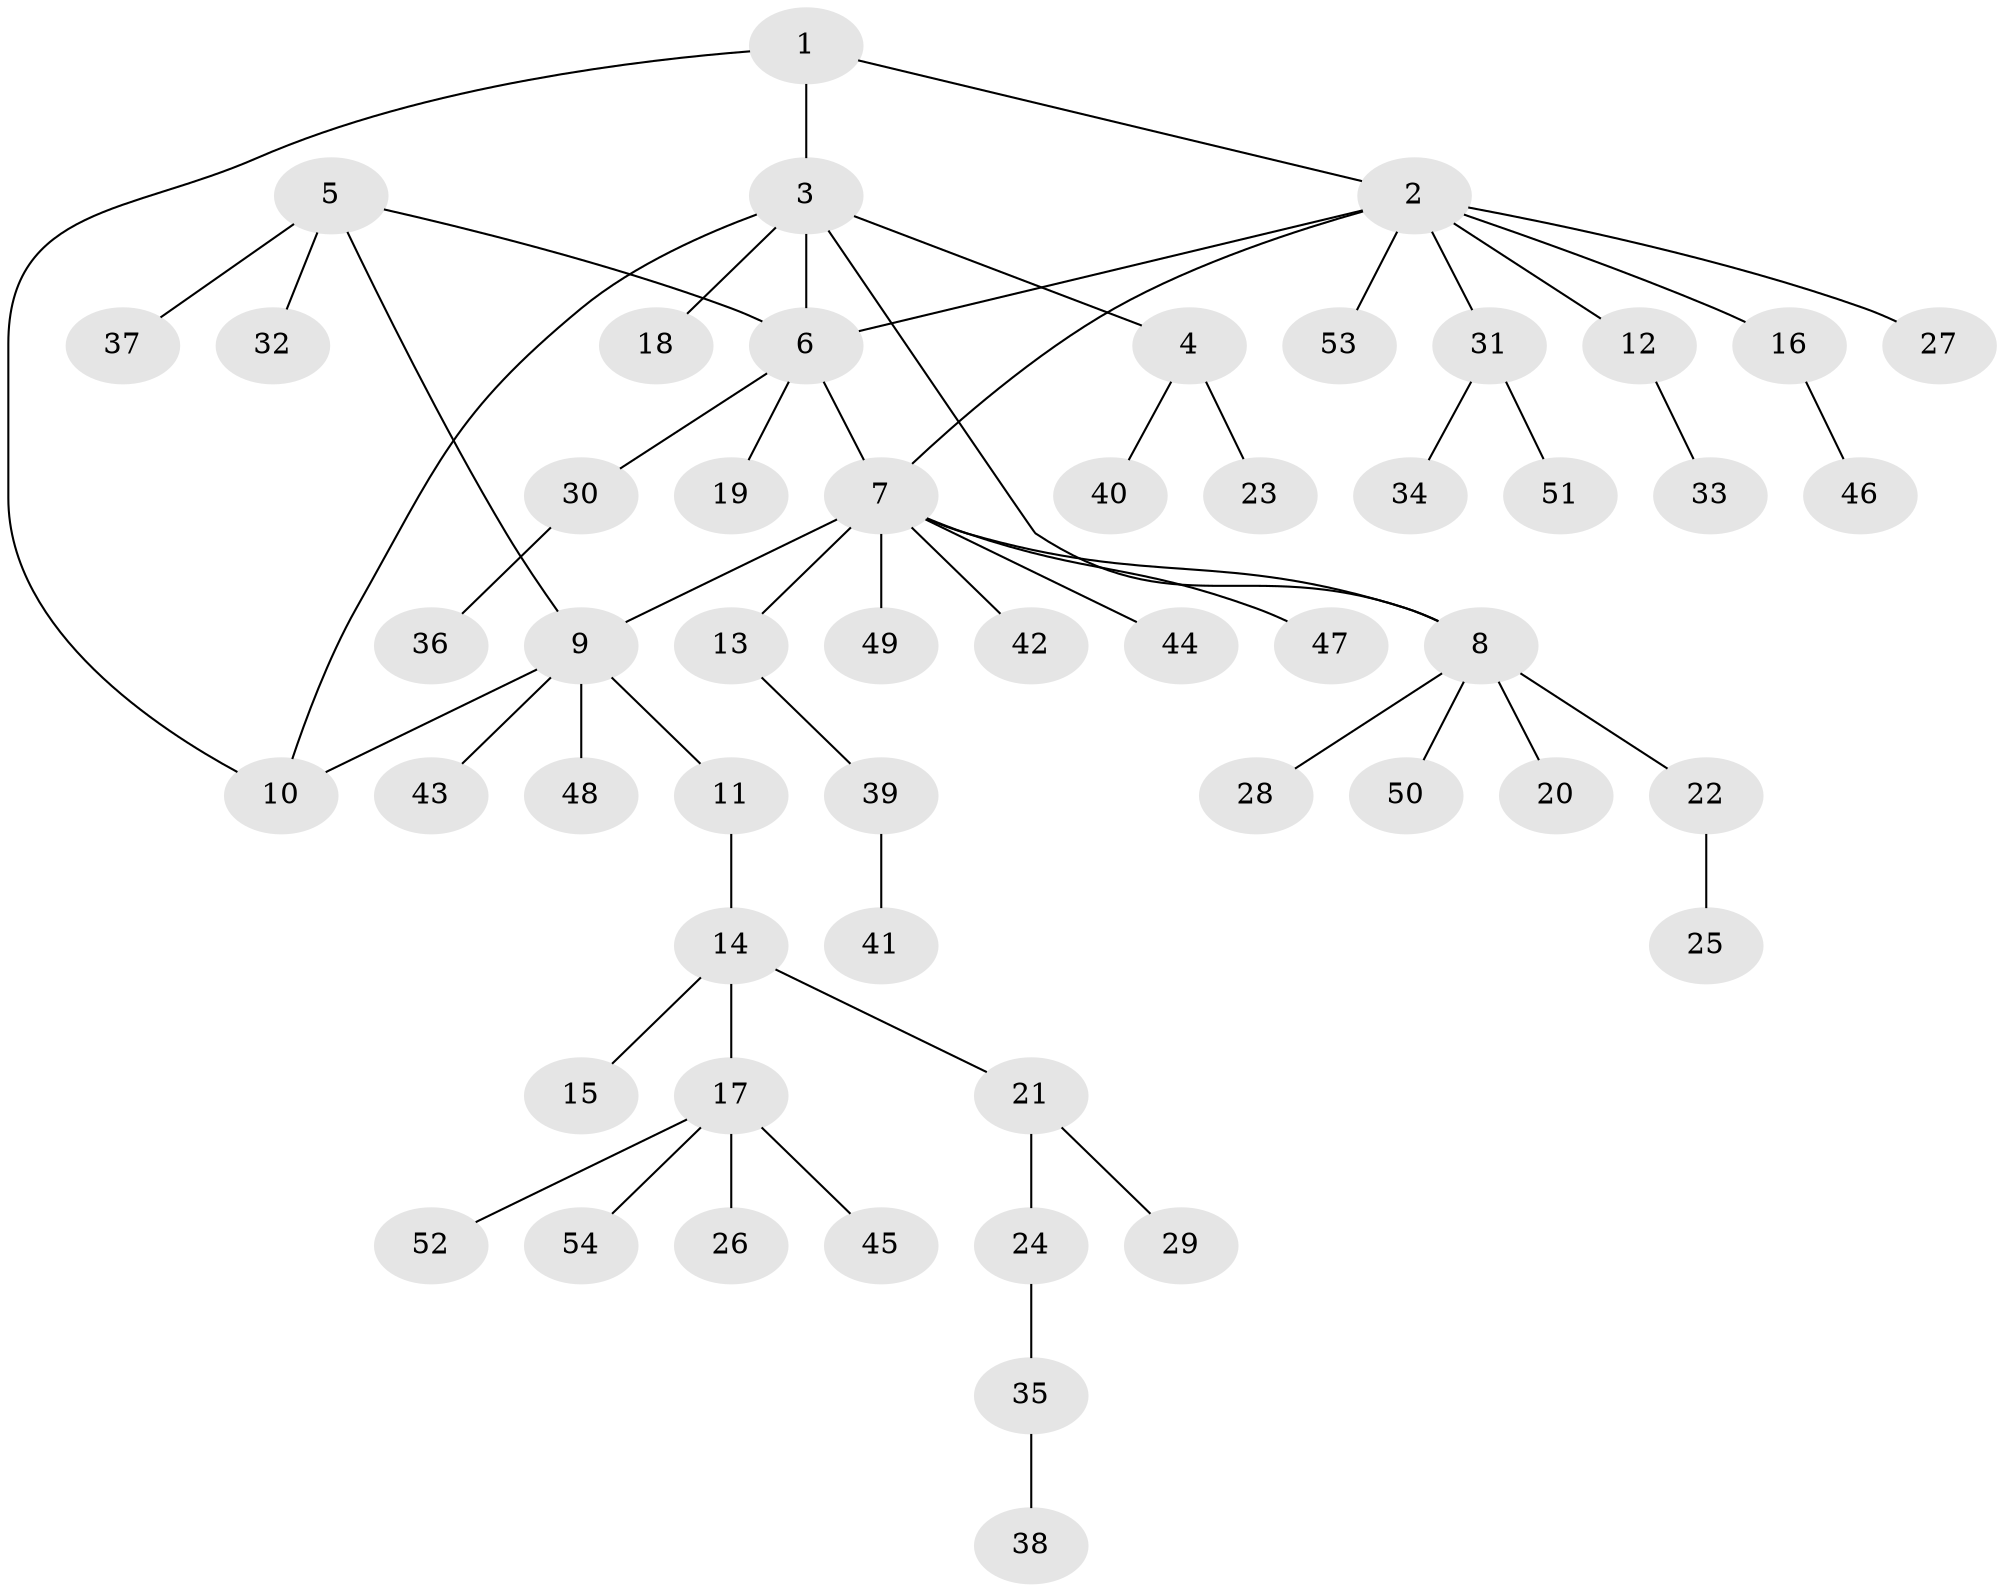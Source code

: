 // Generated by graph-tools (version 1.1) at 2025/50/03/09/25 03:50:27]
// undirected, 54 vertices, 59 edges
graph export_dot {
graph [start="1"]
  node [color=gray90,style=filled];
  1;
  2;
  3;
  4;
  5;
  6;
  7;
  8;
  9;
  10;
  11;
  12;
  13;
  14;
  15;
  16;
  17;
  18;
  19;
  20;
  21;
  22;
  23;
  24;
  25;
  26;
  27;
  28;
  29;
  30;
  31;
  32;
  33;
  34;
  35;
  36;
  37;
  38;
  39;
  40;
  41;
  42;
  43;
  44;
  45;
  46;
  47;
  48;
  49;
  50;
  51;
  52;
  53;
  54;
  1 -- 2;
  1 -- 3;
  1 -- 10;
  2 -- 6;
  2 -- 7;
  2 -- 12;
  2 -- 16;
  2 -- 27;
  2 -- 31;
  2 -- 53;
  3 -- 4;
  3 -- 6;
  3 -- 8;
  3 -- 10;
  3 -- 18;
  4 -- 23;
  4 -- 40;
  5 -- 6;
  5 -- 9;
  5 -- 32;
  5 -- 37;
  6 -- 7;
  6 -- 19;
  6 -- 30;
  7 -- 8;
  7 -- 9;
  7 -- 13;
  7 -- 42;
  7 -- 44;
  7 -- 47;
  7 -- 49;
  8 -- 20;
  8 -- 22;
  8 -- 28;
  8 -- 50;
  9 -- 10;
  9 -- 11;
  9 -- 43;
  9 -- 48;
  11 -- 14;
  12 -- 33;
  13 -- 39;
  14 -- 15;
  14 -- 17;
  14 -- 21;
  16 -- 46;
  17 -- 26;
  17 -- 45;
  17 -- 52;
  17 -- 54;
  21 -- 24;
  21 -- 29;
  22 -- 25;
  24 -- 35;
  30 -- 36;
  31 -- 34;
  31 -- 51;
  35 -- 38;
  39 -- 41;
}
